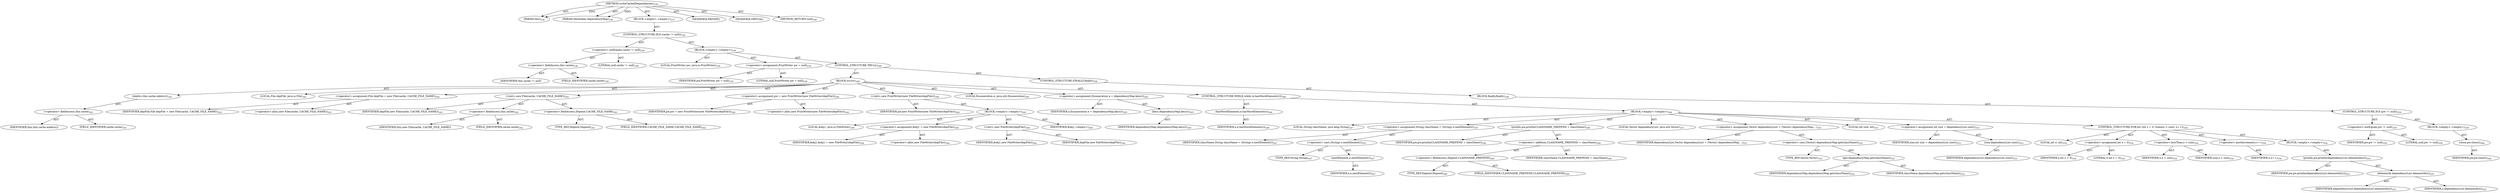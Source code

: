 digraph "writeCachedDependencies" {  
"111669149702" [label = <(METHOD,writeCachedDependencies)<SUB>236</SUB>> ]
"115964117015" [label = <(PARAM,this)<SUB>236</SUB>> ]
"115964117016" [label = <(PARAM,Hashtable dependencyMap)<SUB>236</SUB>> ]
"25769803792" [label = <(BLOCK,&lt;empty&gt;,&lt;empty&gt;)<SUB>237</SUB>> ]
"47244640265" [label = <(CONTROL_STRUCTURE,IF,if (cache != null))<SUB>238</SUB>> ]
"30064771123" [label = <(&lt;operator&gt;.notEquals,cache != null)<SUB>238</SUB>> ]
"30064771124" [label = <(&lt;operator&gt;.fieldAccess,this.cache)<SUB>238</SUB>> ]
"68719476819" [label = <(IDENTIFIER,this,cache != null)> ]
"55834574859" [label = <(FIELD_IDENTIFIER,cache,cache)<SUB>238</SUB>> ]
"90194313225" [label = <(LITERAL,null,cache != null)<SUB>238</SUB>> ]
"25769803793" [label = <(BLOCK,&lt;empty&gt;,&lt;empty&gt;)<SUB>238</SUB>> ]
"94489280519" [label = <(LOCAL,PrintWriter pw: java.io.PrintWriter)<SUB>239</SUB>> ]
"30064771125" [label = <(&lt;operator&gt;.assignment,PrintWriter pw = null)<SUB>239</SUB>> ]
"68719476820" [label = <(IDENTIFIER,pw,PrintWriter pw = null)<SUB>239</SUB>> ]
"90194313226" [label = <(LITERAL,null,PrintWriter pw = null)<SUB>239</SUB>> ]
"47244640266" [label = <(CONTROL_STRUCTURE,TRY,try)<SUB>240</SUB>> ]
"25769803794" [label = <(BLOCK,try,try)<SUB>240</SUB>> ]
"30064771126" [label = <(mkdirs,this.cache.mkdirs())<SUB>241</SUB>> ]
"30064771127" [label = <(&lt;operator&gt;.fieldAccess,this.cache)<SUB>241</SUB>> ]
"68719476821" [label = <(IDENTIFIER,this,this.cache.mkdirs())> ]
"55834574860" [label = <(FIELD_IDENTIFIER,cache,cache)<SUB>241</SUB>> ]
"94489280520" [label = <(LOCAL,File depFile: java.io.File)<SUB>242</SUB>> ]
"30064771128" [label = <(&lt;operator&gt;.assignment,File depFile = new File(cache, CACHE_FILE_NAME))<SUB>242</SUB>> ]
"68719476822" [label = <(IDENTIFIER,depFile,File depFile = new File(cache, CACHE_FILE_NAME))<SUB>242</SUB>> ]
"30064771129" [label = <(&lt;operator&gt;.alloc,new File(cache, CACHE_FILE_NAME))<SUB>242</SUB>> ]
"30064771130" [label = <(&lt;init&gt;,new File(cache, CACHE_FILE_NAME))<SUB>242</SUB>> ]
"68719476823" [label = <(IDENTIFIER,depFile,new File(cache, CACHE_FILE_NAME))<SUB>242</SUB>> ]
"30064771131" [label = <(&lt;operator&gt;.fieldAccess,this.cache)<SUB>242</SUB>> ]
"68719476824" [label = <(IDENTIFIER,this,new File(cache, CACHE_FILE_NAME))> ]
"55834574861" [label = <(FIELD_IDENTIFIER,cache,cache)<SUB>242</SUB>> ]
"30064771132" [label = <(&lt;operator&gt;.fieldAccess,Depend.CACHE_FILE_NAME)<SUB>242</SUB>> ]
"180388626434" [label = <(TYPE_REF,Depend,Depend)<SUB>242</SUB>> ]
"55834574862" [label = <(FIELD_IDENTIFIER,CACHE_FILE_NAME,CACHE_FILE_NAME)<SUB>242</SUB>> ]
"30064771133" [label = <(&lt;operator&gt;.assignment,pw = new PrintWriter(new FileWriter(depFile)))<SUB>244</SUB>> ]
"68719476825" [label = <(IDENTIFIER,pw,pw = new PrintWriter(new FileWriter(depFile)))<SUB>244</SUB>> ]
"30064771134" [label = <(&lt;operator&gt;.alloc,new PrintWriter(new FileWriter(depFile)))<SUB>244</SUB>> ]
"30064771135" [label = <(&lt;init&gt;,new PrintWriter(new FileWriter(depFile)))<SUB>244</SUB>> ]
"68719476826" [label = <(IDENTIFIER,pw,new PrintWriter(new FileWriter(depFile)))<SUB>244</SUB>> ]
"25769803795" [label = <(BLOCK,&lt;empty&gt;,&lt;empty&gt;)<SUB>244</SUB>> ]
"94489280521" [label = <(LOCAL,$obj1: java.io.FileWriter)<SUB>244</SUB>> ]
"30064771136" [label = <(&lt;operator&gt;.assignment,$obj1 = new FileWriter(depFile))<SUB>244</SUB>> ]
"68719476827" [label = <(IDENTIFIER,$obj1,$obj1 = new FileWriter(depFile))<SUB>244</SUB>> ]
"30064771137" [label = <(&lt;operator&gt;.alloc,new FileWriter(depFile))<SUB>244</SUB>> ]
"30064771138" [label = <(&lt;init&gt;,new FileWriter(depFile))<SUB>244</SUB>> ]
"68719476828" [label = <(IDENTIFIER,$obj1,new FileWriter(depFile))<SUB>244</SUB>> ]
"68719476829" [label = <(IDENTIFIER,depFile,new FileWriter(depFile))<SUB>244</SUB>> ]
"68719476830" [label = <(IDENTIFIER,$obj1,&lt;empty&gt;)<SUB>244</SUB>> ]
"94489280522" [label = <(LOCAL,Enumeration e: java.util.Enumeration)<SUB>245</SUB>> ]
"30064771139" [label = <(&lt;operator&gt;.assignment,Enumeration e = dependencyMap.keys())<SUB>245</SUB>> ]
"68719476831" [label = <(IDENTIFIER,e,Enumeration e = dependencyMap.keys())<SUB>245</SUB>> ]
"30064771140" [label = <(keys,dependencyMap.keys())<SUB>245</SUB>> ]
"68719476832" [label = <(IDENTIFIER,dependencyMap,dependencyMap.keys())<SUB>245</SUB>> ]
"47244640267" [label = <(CONTROL_STRUCTURE,WHILE,while (e.hasMoreElements()))<SUB>246</SUB>> ]
"30064771141" [label = <(hasMoreElements,e.hasMoreElements())<SUB>246</SUB>> ]
"68719476833" [label = <(IDENTIFIER,e,e.hasMoreElements())<SUB>246</SUB>> ]
"25769803796" [label = <(BLOCK,&lt;empty&gt;,&lt;empty&gt;)<SUB>246</SUB>> ]
"94489280523" [label = <(LOCAL,String className: java.lang.String)<SUB>247</SUB>> ]
"30064771142" [label = <(&lt;operator&gt;.assignment,String className = (String) e.nextElement())<SUB>247</SUB>> ]
"68719476834" [label = <(IDENTIFIER,className,String className = (String) e.nextElement())<SUB>247</SUB>> ]
"30064771143" [label = <(&lt;operator&gt;.cast,(String) e.nextElement())<SUB>247</SUB>> ]
"180388626435" [label = <(TYPE_REF,String,String)<SUB>247</SUB>> ]
"30064771144" [label = <(nextElement,e.nextElement())<SUB>247</SUB>> ]
"68719476835" [label = <(IDENTIFIER,e,e.nextElement())<SUB>247</SUB>> ]
"30064771145" [label = <(println,pw.println(CLASSNAME_PREPEND + className))<SUB>249</SUB>> ]
"68719476836" [label = <(IDENTIFIER,pw,pw.println(CLASSNAME_PREPEND + className))<SUB>249</SUB>> ]
"30064771146" [label = <(&lt;operator&gt;.addition,CLASSNAME_PREPEND + className)<SUB>249</SUB>> ]
"30064771147" [label = <(&lt;operator&gt;.fieldAccess,Depend.CLASSNAME_PREPEND)<SUB>249</SUB>> ]
"180388626436" [label = <(TYPE_REF,Depend,Depend)<SUB>249</SUB>> ]
"55834574863" [label = <(FIELD_IDENTIFIER,CLASSNAME_PREPEND,CLASSNAME_PREPEND)<SUB>249</SUB>> ]
"68719476837" [label = <(IDENTIFIER,className,CLASSNAME_PREPEND + className)<SUB>249</SUB>> ]
"94489280524" [label = <(LOCAL,Vector dependencyList: java.util.Vector)<SUB>251</SUB>> ]
"30064771148" [label = <(&lt;operator&gt;.assignment,Vector dependencyList = (Vector) dependencyMap....)<SUB>251</SUB>> ]
"68719476838" [label = <(IDENTIFIER,dependencyList,Vector dependencyList = (Vector) dependencyMap....)<SUB>251</SUB>> ]
"30064771149" [label = <(&lt;operator&gt;.cast,(Vector) dependencyMap.get(className))<SUB>252</SUB>> ]
"180388626437" [label = <(TYPE_REF,Vector,Vector)<SUB>252</SUB>> ]
"30064771150" [label = <(get,dependencyMap.get(className))<SUB>252</SUB>> ]
"68719476839" [label = <(IDENTIFIER,dependencyMap,dependencyMap.get(className))<SUB>252</SUB>> ]
"68719476840" [label = <(IDENTIFIER,className,dependencyMap.get(className))<SUB>252</SUB>> ]
"94489280525" [label = <(LOCAL,int size: int)<SUB>253</SUB>> ]
"30064771151" [label = <(&lt;operator&gt;.assignment,int size = dependencyList.size())<SUB>253</SUB>> ]
"68719476841" [label = <(IDENTIFIER,size,int size = dependencyList.size())<SUB>253</SUB>> ]
"30064771152" [label = <(size,dependencyList.size())<SUB>253</SUB>> ]
"68719476842" [label = <(IDENTIFIER,dependencyList,dependencyList.size())<SUB>253</SUB>> ]
"47244640268" [label = <(CONTROL_STRUCTURE,FOR,for (int x = 0; Some(x &lt; size); x++))<SUB>254</SUB>> ]
"94489280526" [label = <(LOCAL,int x: int)<SUB>254</SUB>> ]
"30064771153" [label = <(&lt;operator&gt;.assignment,int x = 0)<SUB>254</SUB>> ]
"68719476843" [label = <(IDENTIFIER,x,int x = 0)<SUB>254</SUB>> ]
"90194313227" [label = <(LITERAL,0,int x = 0)<SUB>254</SUB>> ]
"30064771154" [label = <(&lt;operator&gt;.lessThan,x &lt; size)<SUB>254</SUB>> ]
"68719476844" [label = <(IDENTIFIER,x,x &lt; size)<SUB>254</SUB>> ]
"68719476845" [label = <(IDENTIFIER,size,x &lt; size)<SUB>254</SUB>> ]
"30064771155" [label = <(&lt;operator&gt;.postIncrement,x++)<SUB>254</SUB>> ]
"68719476846" [label = <(IDENTIFIER,x,x++)<SUB>254</SUB>> ]
"25769803797" [label = <(BLOCK,&lt;empty&gt;,&lt;empty&gt;)<SUB>254</SUB>> ]
"30064771156" [label = <(println,pw.println(dependencyList.elementAt(x)))<SUB>255</SUB>> ]
"68719476847" [label = <(IDENTIFIER,pw,pw.println(dependencyList.elementAt(x)))<SUB>255</SUB>> ]
"30064771157" [label = <(elementAt,dependencyList.elementAt(x))<SUB>255</SUB>> ]
"68719476848" [label = <(IDENTIFIER,dependencyList,dependencyList.elementAt(x))<SUB>255</SUB>> ]
"68719476849" [label = <(IDENTIFIER,x,dependencyList.elementAt(x))<SUB>255</SUB>> ]
"47244640269" [label = <(CONTROL_STRUCTURE,FINALLY,finally)<SUB>258</SUB>> ]
"25769803798" [label = <(BLOCK,finally,finally)<SUB>258</SUB>> ]
"47244640270" [label = <(CONTROL_STRUCTURE,IF,if (pw != null))<SUB>259</SUB>> ]
"30064771158" [label = <(&lt;operator&gt;.notEquals,pw != null)<SUB>259</SUB>> ]
"68719476850" [label = <(IDENTIFIER,pw,pw != null)<SUB>259</SUB>> ]
"90194313228" [label = <(LITERAL,null,pw != null)<SUB>259</SUB>> ]
"25769803799" [label = <(BLOCK,&lt;empty&gt;,&lt;empty&gt;)<SUB>259</SUB>> ]
"30064771159" [label = <(close,pw.close())<SUB>260</SUB>> ]
"68719476851" [label = <(IDENTIFIER,pw,pw.close())<SUB>260</SUB>> ]
"133143986208" [label = <(MODIFIER,PRIVATE)> ]
"133143986209" [label = <(MODIFIER,VIRTUAL)> ]
"128849018886" [label = <(METHOD_RETURN,void)<SUB>236</SUB>> ]
  "111669149702" -> "115964117015"  [ label = "AST: "] 
  "111669149702" -> "115964117016"  [ label = "AST: "] 
  "111669149702" -> "25769803792"  [ label = "AST: "] 
  "111669149702" -> "133143986208"  [ label = "AST: "] 
  "111669149702" -> "133143986209"  [ label = "AST: "] 
  "111669149702" -> "128849018886"  [ label = "AST: "] 
  "25769803792" -> "47244640265"  [ label = "AST: "] 
  "47244640265" -> "30064771123"  [ label = "AST: "] 
  "47244640265" -> "25769803793"  [ label = "AST: "] 
  "30064771123" -> "30064771124"  [ label = "AST: "] 
  "30064771123" -> "90194313225"  [ label = "AST: "] 
  "30064771124" -> "68719476819"  [ label = "AST: "] 
  "30064771124" -> "55834574859"  [ label = "AST: "] 
  "25769803793" -> "94489280519"  [ label = "AST: "] 
  "25769803793" -> "30064771125"  [ label = "AST: "] 
  "25769803793" -> "47244640266"  [ label = "AST: "] 
  "30064771125" -> "68719476820"  [ label = "AST: "] 
  "30064771125" -> "90194313226"  [ label = "AST: "] 
  "47244640266" -> "25769803794"  [ label = "AST: "] 
  "47244640266" -> "47244640269"  [ label = "AST: "] 
  "25769803794" -> "30064771126"  [ label = "AST: "] 
  "25769803794" -> "94489280520"  [ label = "AST: "] 
  "25769803794" -> "30064771128"  [ label = "AST: "] 
  "25769803794" -> "30064771130"  [ label = "AST: "] 
  "25769803794" -> "30064771133"  [ label = "AST: "] 
  "25769803794" -> "30064771135"  [ label = "AST: "] 
  "25769803794" -> "94489280522"  [ label = "AST: "] 
  "25769803794" -> "30064771139"  [ label = "AST: "] 
  "25769803794" -> "47244640267"  [ label = "AST: "] 
  "30064771126" -> "30064771127"  [ label = "AST: "] 
  "30064771127" -> "68719476821"  [ label = "AST: "] 
  "30064771127" -> "55834574860"  [ label = "AST: "] 
  "30064771128" -> "68719476822"  [ label = "AST: "] 
  "30064771128" -> "30064771129"  [ label = "AST: "] 
  "30064771130" -> "68719476823"  [ label = "AST: "] 
  "30064771130" -> "30064771131"  [ label = "AST: "] 
  "30064771130" -> "30064771132"  [ label = "AST: "] 
  "30064771131" -> "68719476824"  [ label = "AST: "] 
  "30064771131" -> "55834574861"  [ label = "AST: "] 
  "30064771132" -> "180388626434"  [ label = "AST: "] 
  "30064771132" -> "55834574862"  [ label = "AST: "] 
  "30064771133" -> "68719476825"  [ label = "AST: "] 
  "30064771133" -> "30064771134"  [ label = "AST: "] 
  "30064771135" -> "68719476826"  [ label = "AST: "] 
  "30064771135" -> "25769803795"  [ label = "AST: "] 
  "25769803795" -> "94489280521"  [ label = "AST: "] 
  "25769803795" -> "30064771136"  [ label = "AST: "] 
  "25769803795" -> "30064771138"  [ label = "AST: "] 
  "25769803795" -> "68719476830"  [ label = "AST: "] 
  "30064771136" -> "68719476827"  [ label = "AST: "] 
  "30064771136" -> "30064771137"  [ label = "AST: "] 
  "30064771138" -> "68719476828"  [ label = "AST: "] 
  "30064771138" -> "68719476829"  [ label = "AST: "] 
  "30064771139" -> "68719476831"  [ label = "AST: "] 
  "30064771139" -> "30064771140"  [ label = "AST: "] 
  "30064771140" -> "68719476832"  [ label = "AST: "] 
  "47244640267" -> "30064771141"  [ label = "AST: "] 
  "47244640267" -> "25769803796"  [ label = "AST: "] 
  "30064771141" -> "68719476833"  [ label = "AST: "] 
  "25769803796" -> "94489280523"  [ label = "AST: "] 
  "25769803796" -> "30064771142"  [ label = "AST: "] 
  "25769803796" -> "30064771145"  [ label = "AST: "] 
  "25769803796" -> "94489280524"  [ label = "AST: "] 
  "25769803796" -> "30064771148"  [ label = "AST: "] 
  "25769803796" -> "94489280525"  [ label = "AST: "] 
  "25769803796" -> "30064771151"  [ label = "AST: "] 
  "25769803796" -> "47244640268"  [ label = "AST: "] 
  "30064771142" -> "68719476834"  [ label = "AST: "] 
  "30064771142" -> "30064771143"  [ label = "AST: "] 
  "30064771143" -> "180388626435"  [ label = "AST: "] 
  "30064771143" -> "30064771144"  [ label = "AST: "] 
  "30064771144" -> "68719476835"  [ label = "AST: "] 
  "30064771145" -> "68719476836"  [ label = "AST: "] 
  "30064771145" -> "30064771146"  [ label = "AST: "] 
  "30064771146" -> "30064771147"  [ label = "AST: "] 
  "30064771146" -> "68719476837"  [ label = "AST: "] 
  "30064771147" -> "180388626436"  [ label = "AST: "] 
  "30064771147" -> "55834574863"  [ label = "AST: "] 
  "30064771148" -> "68719476838"  [ label = "AST: "] 
  "30064771148" -> "30064771149"  [ label = "AST: "] 
  "30064771149" -> "180388626437"  [ label = "AST: "] 
  "30064771149" -> "30064771150"  [ label = "AST: "] 
  "30064771150" -> "68719476839"  [ label = "AST: "] 
  "30064771150" -> "68719476840"  [ label = "AST: "] 
  "30064771151" -> "68719476841"  [ label = "AST: "] 
  "30064771151" -> "30064771152"  [ label = "AST: "] 
  "30064771152" -> "68719476842"  [ label = "AST: "] 
  "47244640268" -> "94489280526"  [ label = "AST: "] 
  "47244640268" -> "30064771153"  [ label = "AST: "] 
  "47244640268" -> "30064771154"  [ label = "AST: "] 
  "47244640268" -> "30064771155"  [ label = "AST: "] 
  "47244640268" -> "25769803797"  [ label = "AST: "] 
  "30064771153" -> "68719476843"  [ label = "AST: "] 
  "30064771153" -> "90194313227"  [ label = "AST: "] 
  "30064771154" -> "68719476844"  [ label = "AST: "] 
  "30064771154" -> "68719476845"  [ label = "AST: "] 
  "30064771155" -> "68719476846"  [ label = "AST: "] 
  "25769803797" -> "30064771156"  [ label = "AST: "] 
  "30064771156" -> "68719476847"  [ label = "AST: "] 
  "30064771156" -> "30064771157"  [ label = "AST: "] 
  "30064771157" -> "68719476848"  [ label = "AST: "] 
  "30064771157" -> "68719476849"  [ label = "AST: "] 
  "47244640269" -> "25769803798"  [ label = "AST: "] 
  "25769803798" -> "47244640270"  [ label = "AST: "] 
  "47244640270" -> "30064771158"  [ label = "AST: "] 
  "47244640270" -> "25769803799"  [ label = "AST: "] 
  "30064771158" -> "68719476850"  [ label = "AST: "] 
  "30064771158" -> "90194313228"  [ label = "AST: "] 
  "25769803799" -> "30064771159"  [ label = "AST: "] 
  "30064771159" -> "68719476851"  [ label = "AST: "] 
  "111669149702" -> "115964117015"  [ label = "DDG: "] 
  "111669149702" -> "115964117016"  [ label = "DDG: "] 
}
